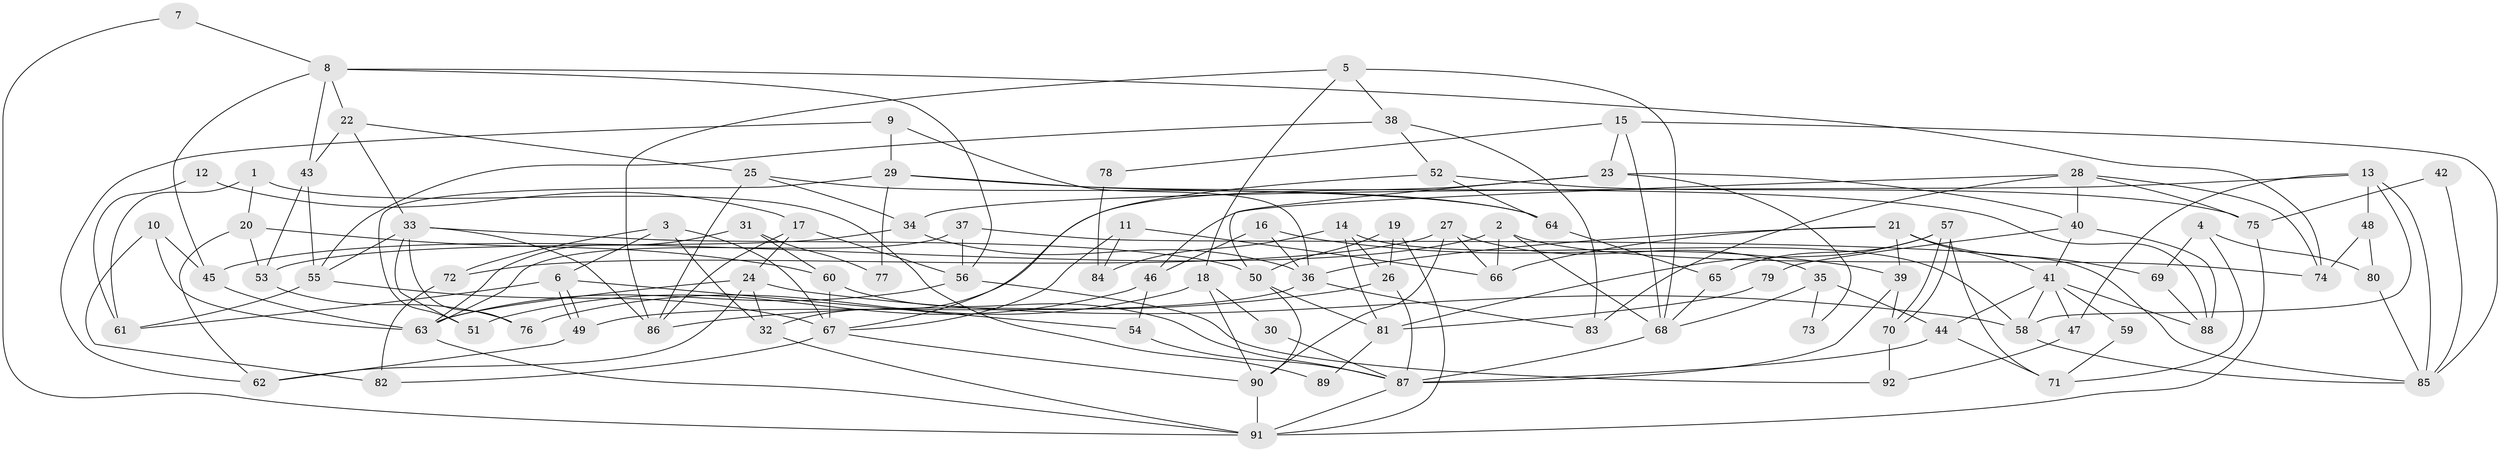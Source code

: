 // Generated by graph-tools (version 1.1) at 2025/36/03/09/25 02:36:11]
// undirected, 92 vertices, 184 edges
graph export_dot {
graph [start="1"]
  node [color=gray90,style=filled];
  1;
  2;
  3;
  4;
  5;
  6;
  7;
  8;
  9;
  10;
  11;
  12;
  13;
  14;
  15;
  16;
  17;
  18;
  19;
  20;
  21;
  22;
  23;
  24;
  25;
  26;
  27;
  28;
  29;
  30;
  31;
  32;
  33;
  34;
  35;
  36;
  37;
  38;
  39;
  40;
  41;
  42;
  43;
  44;
  45;
  46;
  47;
  48;
  49;
  50;
  51;
  52;
  53;
  54;
  55;
  56;
  57;
  58;
  59;
  60;
  61;
  62;
  63;
  64;
  65;
  66;
  67;
  68;
  69;
  70;
  71;
  72;
  73;
  74;
  75;
  76;
  77;
  78;
  79;
  80;
  81;
  82;
  83;
  84;
  85;
  86;
  87;
  88;
  89;
  90;
  91;
  92;
  1 -- 61;
  1 -- 20;
  1 -- 89;
  2 -- 66;
  2 -- 74;
  2 -- 45;
  2 -- 68;
  3 -- 32;
  3 -- 6;
  3 -- 67;
  3 -- 72;
  4 -- 69;
  4 -- 80;
  4 -- 71;
  5 -- 86;
  5 -- 38;
  5 -- 18;
  5 -- 68;
  6 -- 54;
  6 -- 49;
  6 -- 49;
  6 -- 61;
  7 -- 8;
  7 -- 91;
  8 -- 22;
  8 -- 45;
  8 -- 43;
  8 -- 56;
  8 -- 74;
  9 -- 62;
  9 -- 36;
  9 -- 29;
  10 -- 45;
  10 -- 63;
  10 -- 82;
  11 -- 66;
  11 -- 67;
  11 -- 84;
  12 -- 61;
  12 -- 17;
  13 -- 85;
  13 -- 34;
  13 -- 47;
  13 -- 48;
  13 -- 58;
  14 -- 81;
  14 -- 58;
  14 -- 26;
  14 -- 84;
  15 -- 68;
  15 -- 23;
  15 -- 78;
  15 -- 85;
  16 -- 36;
  16 -- 46;
  16 -- 39;
  17 -- 56;
  17 -- 86;
  17 -- 24;
  18 -- 90;
  18 -- 30;
  18 -- 76;
  19 -- 91;
  19 -- 26;
  19 -- 50;
  20 -- 62;
  20 -- 53;
  20 -- 60;
  21 -- 39;
  21 -- 41;
  21 -- 36;
  21 -- 66;
  21 -- 69;
  22 -- 43;
  22 -- 25;
  22 -- 33;
  23 -- 40;
  23 -- 32;
  23 -- 50;
  23 -- 73;
  24 -- 58;
  24 -- 32;
  24 -- 62;
  24 -- 63;
  25 -- 64;
  25 -- 86;
  25 -- 34;
  26 -- 87;
  26 -- 86;
  27 -- 90;
  27 -- 72;
  27 -- 35;
  27 -- 66;
  28 -- 83;
  28 -- 75;
  28 -- 40;
  28 -- 46;
  28 -- 74;
  29 -- 88;
  29 -- 51;
  29 -- 64;
  29 -- 77;
  30 -- 87;
  31 -- 60;
  31 -- 63;
  31 -- 77;
  32 -- 91;
  33 -- 50;
  33 -- 51;
  33 -- 55;
  33 -- 76;
  33 -- 86;
  34 -- 53;
  34 -- 36;
  35 -- 68;
  35 -- 44;
  35 -- 73;
  36 -- 49;
  36 -- 83;
  37 -- 63;
  37 -- 85;
  37 -- 56;
  38 -- 55;
  38 -- 52;
  38 -- 83;
  39 -- 87;
  39 -- 70;
  40 -- 41;
  40 -- 79;
  40 -- 88;
  41 -- 44;
  41 -- 47;
  41 -- 58;
  41 -- 59;
  41 -- 88;
  42 -- 75;
  42 -- 85;
  43 -- 55;
  43 -- 53;
  44 -- 87;
  44 -- 71;
  45 -- 63;
  46 -- 51;
  46 -- 54;
  47 -- 92;
  48 -- 74;
  48 -- 80;
  49 -- 62;
  50 -- 81;
  50 -- 90;
  52 -- 67;
  52 -- 64;
  52 -- 75;
  53 -- 76;
  54 -- 87;
  55 -- 67;
  55 -- 61;
  56 -- 63;
  56 -- 92;
  57 -- 70;
  57 -- 70;
  57 -- 71;
  57 -- 65;
  57 -- 81;
  58 -- 85;
  59 -- 71;
  60 -- 87;
  60 -- 67;
  63 -- 91;
  64 -- 65;
  65 -- 68;
  67 -- 82;
  67 -- 90;
  68 -- 87;
  69 -- 88;
  70 -- 92;
  72 -- 82;
  75 -- 91;
  78 -- 84;
  79 -- 81;
  80 -- 85;
  81 -- 89;
  87 -- 91;
  90 -- 91;
}
